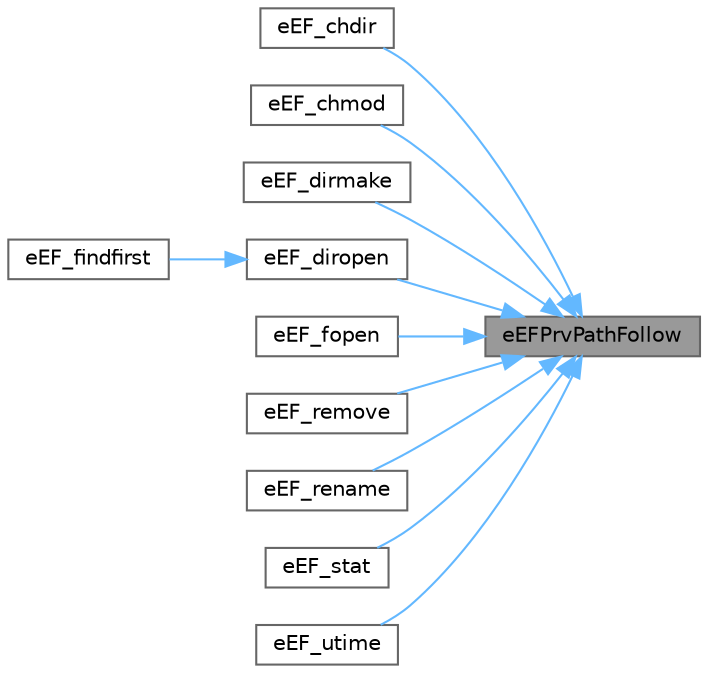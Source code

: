 digraph "eEFPrvPathFollow"
{
 // LATEX_PDF_SIZE
  bgcolor="transparent";
  edge [fontname=Helvetica,fontsize=10,labelfontname=Helvetica,labelfontsize=10];
  node [fontname=Helvetica,fontsize=10,shape=box,height=0.2,width=0.4];
  rankdir="RL";
  Node1 [id="Node000001",label="eEFPrvPathFollow",height=0.2,width=0.4,color="gray40", fillcolor="grey60", style="filled", fontcolor="black",tooltip="Follow a file pxPath."];
  Node1 -> Node2 [id="edge1_Node000001_Node000002",dir="back",color="steelblue1",style="solid",tooltip=" "];
  Node2 [id="Node000002",label="eEF_chdir",height=0.2,width=0.4,color="grey40", fillcolor="white", style="filled",URL="$ef__chdir_8c.html#af84f7938300e61dc5dbdc307e06dd171",tooltip="Change Current Directory or Current Drive, Get Current Directory."];
  Node1 -> Node3 [id="edge2_Node000001_Node000003",dir="back",color="steelblue1",style="solid",tooltip=" "];
  Node3 [id="Node000003",label="eEF_chmod",height=0.2,width=0.4,color="grey40", fillcolor="white", style="filled",URL="$ef__chmod_8c.html#a0f6f5314abe7d6e8b291c719898c80dc",tooltip="Change Attribute."];
  Node1 -> Node4 [id="edge3_Node000001_Node000004",dir="back",color="steelblue1",style="solid",tooltip=" "];
  Node4 [id="Node000004",label="eEF_dirmake",height=0.2,width=0.4,color="grey40", fillcolor="white", style="filled",URL="$ef__dirmake_8c.html#ab556a94bd3323965dc0e82a59694e42c",tooltip="Create a Directory."];
  Node1 -> Node5 [id="edge4_Node000001_Node000005",dir="back",color="steelblue1",style="solid",tooltip=" "];
  Node5 [id="Node000005",label="eEF_diropen",height=0.2,width=0.4,color="grey40", fillcolor="white", style="filled",URL="$ef__diropen_8c.html#a2b25ebfd8c4c291ae6b0f888e708d850",tooltip="Create a Directory Object."];
  Node5 -> Node6 [id="edge5_Node000005_Node000006",dir="back",color="steelblue1",style="solid",tooltip=" "];
  Node6 [id="Node000006",label="eEF_findfirst",height=0.2,width=0.4,color="grey40", fillcolor="white", style="filled",URL="$ef__findfirst_8c.html#a7aceb1307887217f205b94f9c00872ed",tooltip="Find First File."];
  Node1 -> Node7 [id="edge6_Node000001_Node000007",dir="back",color="steelblue1",style="solid",tooltip=" "];
  Node7 [id="Node000007",label="eEF_fopen",height=0.2,width=0.4,color="grey40", fillcolor="white", style="filled",URL="$ef__fopen_8c.html#a3638933cd54650925407d85074bf176c",tooltip="Open or Create a File."];
  Node1 -> Node8 [id="edge7_Node000001_Node000008",dir="back",color="steelblue1",style="solid",tooltip=" "];
  Node8 [id="Node000008",label="eEF_remove",height=0.2,width=0.4,color="grey40", fillcolor="white", style="filled",URL="$ef__remove_8c.html#ab39525454269d54fb689e44083eaead4",tooltip="Delete a File/Directory."];
  Node1 -> Node9 [id="edge8_Node000001_Node000009",dir="back",color="steelblue1",style="solid",tooltip=" "];
  Node9 [id="Node000009",label="eEF_rename",height=0.2,width=0.4,color="grey40", fillcolor="white", style="filled",URL="$ef__rename_8c.html#a0ee722cb0b7b38191ee8cd6be1c153f1",tooltip="Rename a File/Directory."];
  Node1 -> Node10 [id="edge9_Node000001_Node000010",dir="back",color="steelblue1",style="solid",tooltip=" "];
  Node10 [id="Node000010",label="eEF_stat",height=0.2,width=0.4,color="grey40", fillcolor="white", style="filled",URL="$ef__stat_8c.html#a61ee7b3bb6833bf729991341673ee3dc",tooltip="Get File Status."];
  Node1 -> Node11 [id="edge10_Node000001_Node000011",dir="back",color="steelblue1",style="solid",tooltip=" "];
  Node11 [id="Node000011",label="eEF_utime",height=0.2,width=0.4,color="grey40", fillcolor="white", style="filled",URL="$ef__utime_8c.html#a0fc69a2bbb3ec1844e16afd82f274fb7",tooltip="Change Timestamp."];
}
